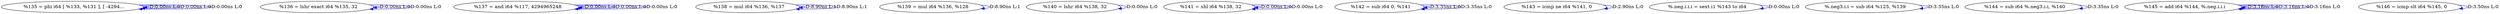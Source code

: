 digraph {
Node0x28fcba0[label="  %135 = phi i64 [ %133, %131 ], [ -4294..."];
Node0x28fcba0 -> Node0x28fcba0[label="D:0.00ns L:0",color=blue];
Node0x28fcba0 -> Node0x28fcba0[label="D:0.00ns L:0",color=blue];
Node0x28fcba0 -> Node0x28fcba0[label="D:0.00ns L:0",color=blue];
Node0x28fcc80[label="  %136 = lshr exact i64 %135, 32"];
Node0x28fcc80 -> Node0x28fcc80[label="D:0.00ns L:0",color=blue];
Node0x28fcc80 -> Node0x28fcc80[label="D:0.00ns L:0",color=blue];
Node0x28fcd60[label="  %137 = and i64 %117, 4294965248"];
Node0x28fcd60 -> Node0x28fcd60[label="D:0.00ns L:0",color=blue];
Node0x28fcd60 -> Node0x28fcd60[label="D:0.00ns L:0",color=blue];
Node0x28fcd60 -> Node0x28fcd60[label="D:0.00ns L:0",color=blue];
Node0x28fce40[label="  %138 = mul i64 %136, %137"];
Node0x28fce40 -> Node0x28fce40[label="D:8.90ns L:1",color=blue];
Node0x28fce40 -> Node0x28fce40[label="D:8.90ns L:1",color=blue];
Node0x28fcf20[label="  %139 = mul i64 %136, %128"];
Node0x28fcf20 -> Node0x28fcf20[label="D:8.90ns L:1",color=blue];
Node0x28fd040[label="  %140 = lshr i64 %138, 32"];
Node0x28fd040 -> Node0x28fd040[label="D:0.00ns L:0",color=blue];
Node0x28fd120[label="  %141 = shl i64 %138, 32"];
Node0x28fd120 -> Node0x28fd120[label="D:0.00ns L:0",color=blue];
Node0x28fd120 -> Node0x28fd120[label="D:0.00ns L:0",color=blue];
Node0x28fd200[label="  %142 = sub i64 0, %141"];
Node0x28fd200 -> Node0x28fd200[label="D:3.35ns L:0",color=blue];
Node0x28fd200 -> Node0x28fd200[label="D:3.35ns L:0",color=blue];
Node0x28fd2e0[label="  %143 = icmp ne i64 %141, 0"];
Node0x28fd2e0 -> Node0x28fd2e0[label="D:2.90ns L:0",color=blue];
Node0x28fd3f0[label="  %.neg.i.i.i = sext i1 %143 to i64"];
Node0x28fd3f0 -> Node0x28fd3f0[label="D:0.00ns L:0",color=blue];
Node0x28fd4d0[label="  %.neg3.i.i = sub i64 %125, %139"];
Node0x28fd4d0 -> Node0x28fd4d0[label="D:3.35ns L:0",color=blue];
Node0x28fd5b0[label="  %144 = sub i64 %.neg3.i.i, %140"];
Node0x28fd5b0 -> Node0x28fd5b0[label="D:3.35ns L:0",color=blue];
Node0x28fd690[label="  %145 = add i64 %144, %.neg.i.i.i"];
Node0x28fd690 -> Node0x28fd690[label="D:3.16ns L:0",color=blue];
Node0x28fd690 -> Node0x28fd690[label="D:3.16ns L:0",color=blue];
Node0x28fd690 -> Node0x28fd690[label="D:3.16ns L:0",color=blue];
Node0x28fd770[label="  %146 = icmp slt i64 %145, 0"];
Node0x28fd770 -> Node0x28fd770[label="D:3.50ns L:0",color=blue];
}
